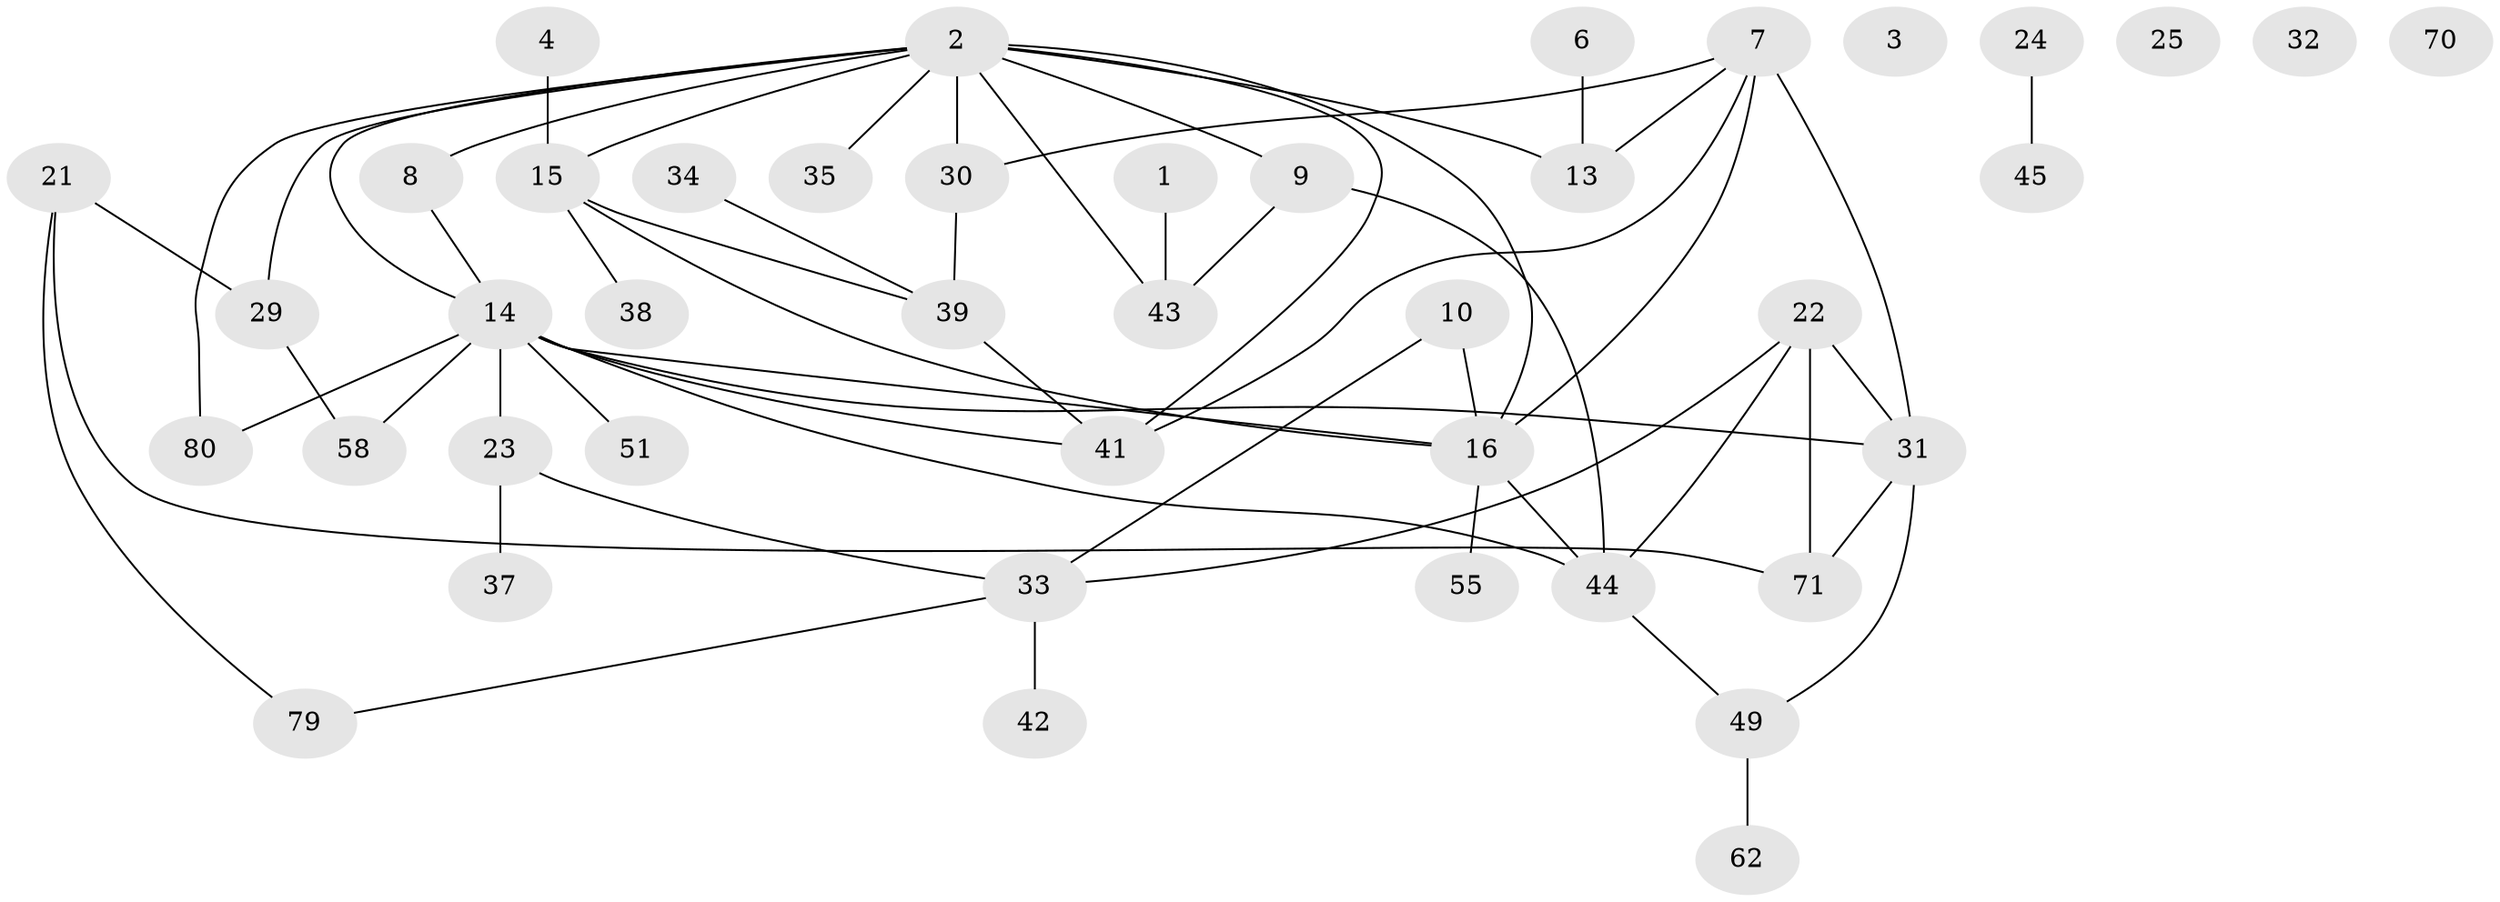 // original degree distribution, {1: 0.15476190476190477, 5: 0.047619047619047616, 0: 0.047619047619047616, 3: 0.2619047619047619, 2: 0.30952380952380953, 4: 0.13095238095238096, 8: 0.011904761904761904, 6: 0.023809523809523808, 7: 0.011904761904761904}
// Generated by graph-tools (version 1.1) at 2025/13/03/09/25 04:13:09]
// undirected, 42 vertices, 58 edges
graph export_dot {
graph [start="1"]
  node [color=gray90,style=filled];
  1;
  2 [super="+36+18+5+46"];
  3;
  4 [super="+11"];
  6 [super="+64"];
  7 [super="+17+12"];
  8;
  9 [super="+50"];
  10 [super="+56+61"];
  13;
  14 [super="+73+20+65"];
  15 [super="+40"];
  16 [super="+53"];
  21 [super="+28"];
  22 [super="+69+26"];
  23;
  24 [super="+27"];
  25;
  29 [super="+76"];
  30 [super="+57"];
  31 [super="+67"];
  32;
  33 [super="+75"];
  34;
  35;
  37;
  38;
  39 [super="+47+59"];
  41 [super="+52+54"];
  42;
  43;
  44 [super="+72"];
  45;
  49 [super="+66"];
  51;
  55;
  58;
  62;
  70;
  71;
  79;
  80;
  1 -- 43;
  2 -- 9 [weight=3];
  2 -- 13 [weight=2];
  2 -- 14;
  2 -- 80;
  2 -- 30 [weight=3];
  2 -- 35;
  2 -- 8 [weight=2];
  2 -- 41;
  2 -- 43;
  2 -- 16;
  2 -- 15;
  2 -- 29;
  4 -- 15;
  6 -- 13;
  7 -- 30;
  7 -- 16 [weight=2];
  7 -- 13;
  7 -- 41;
  7 -- 31 [weight=2];
  8 -- 14;
  9 -- 43;
  9 -- 44;
  10 -- 16;
  10 -- 33;
  14 -- 16;
  14 -- 80;
  14 -- 51;
  14 -- 23;
  14 -- 44;
  14 -- 58;
  14 -- 41;
  14 -- 31;
  15 -- 16;
  15 -- 38;
  15 -- 39;
  16 -- 55;
  16 -- 44;
  21 -- 29;
  21 -- 71;
  21 -- 79;
  22 -- 44;
  22 -- 71;
  22 -- 33;
  22 -- 31;
  23 -- 37;
  23 -- 33;
  24 -- 45;
  29 -- 58;
  30 -- 39;
  31 -- 49;
  31 -- 71;
  33 -- 42 [weight=2];
  33 -- 79;
  34 -- 39;
  39 -- 41;
  44 -- 49;
  49 -- 62;
}
